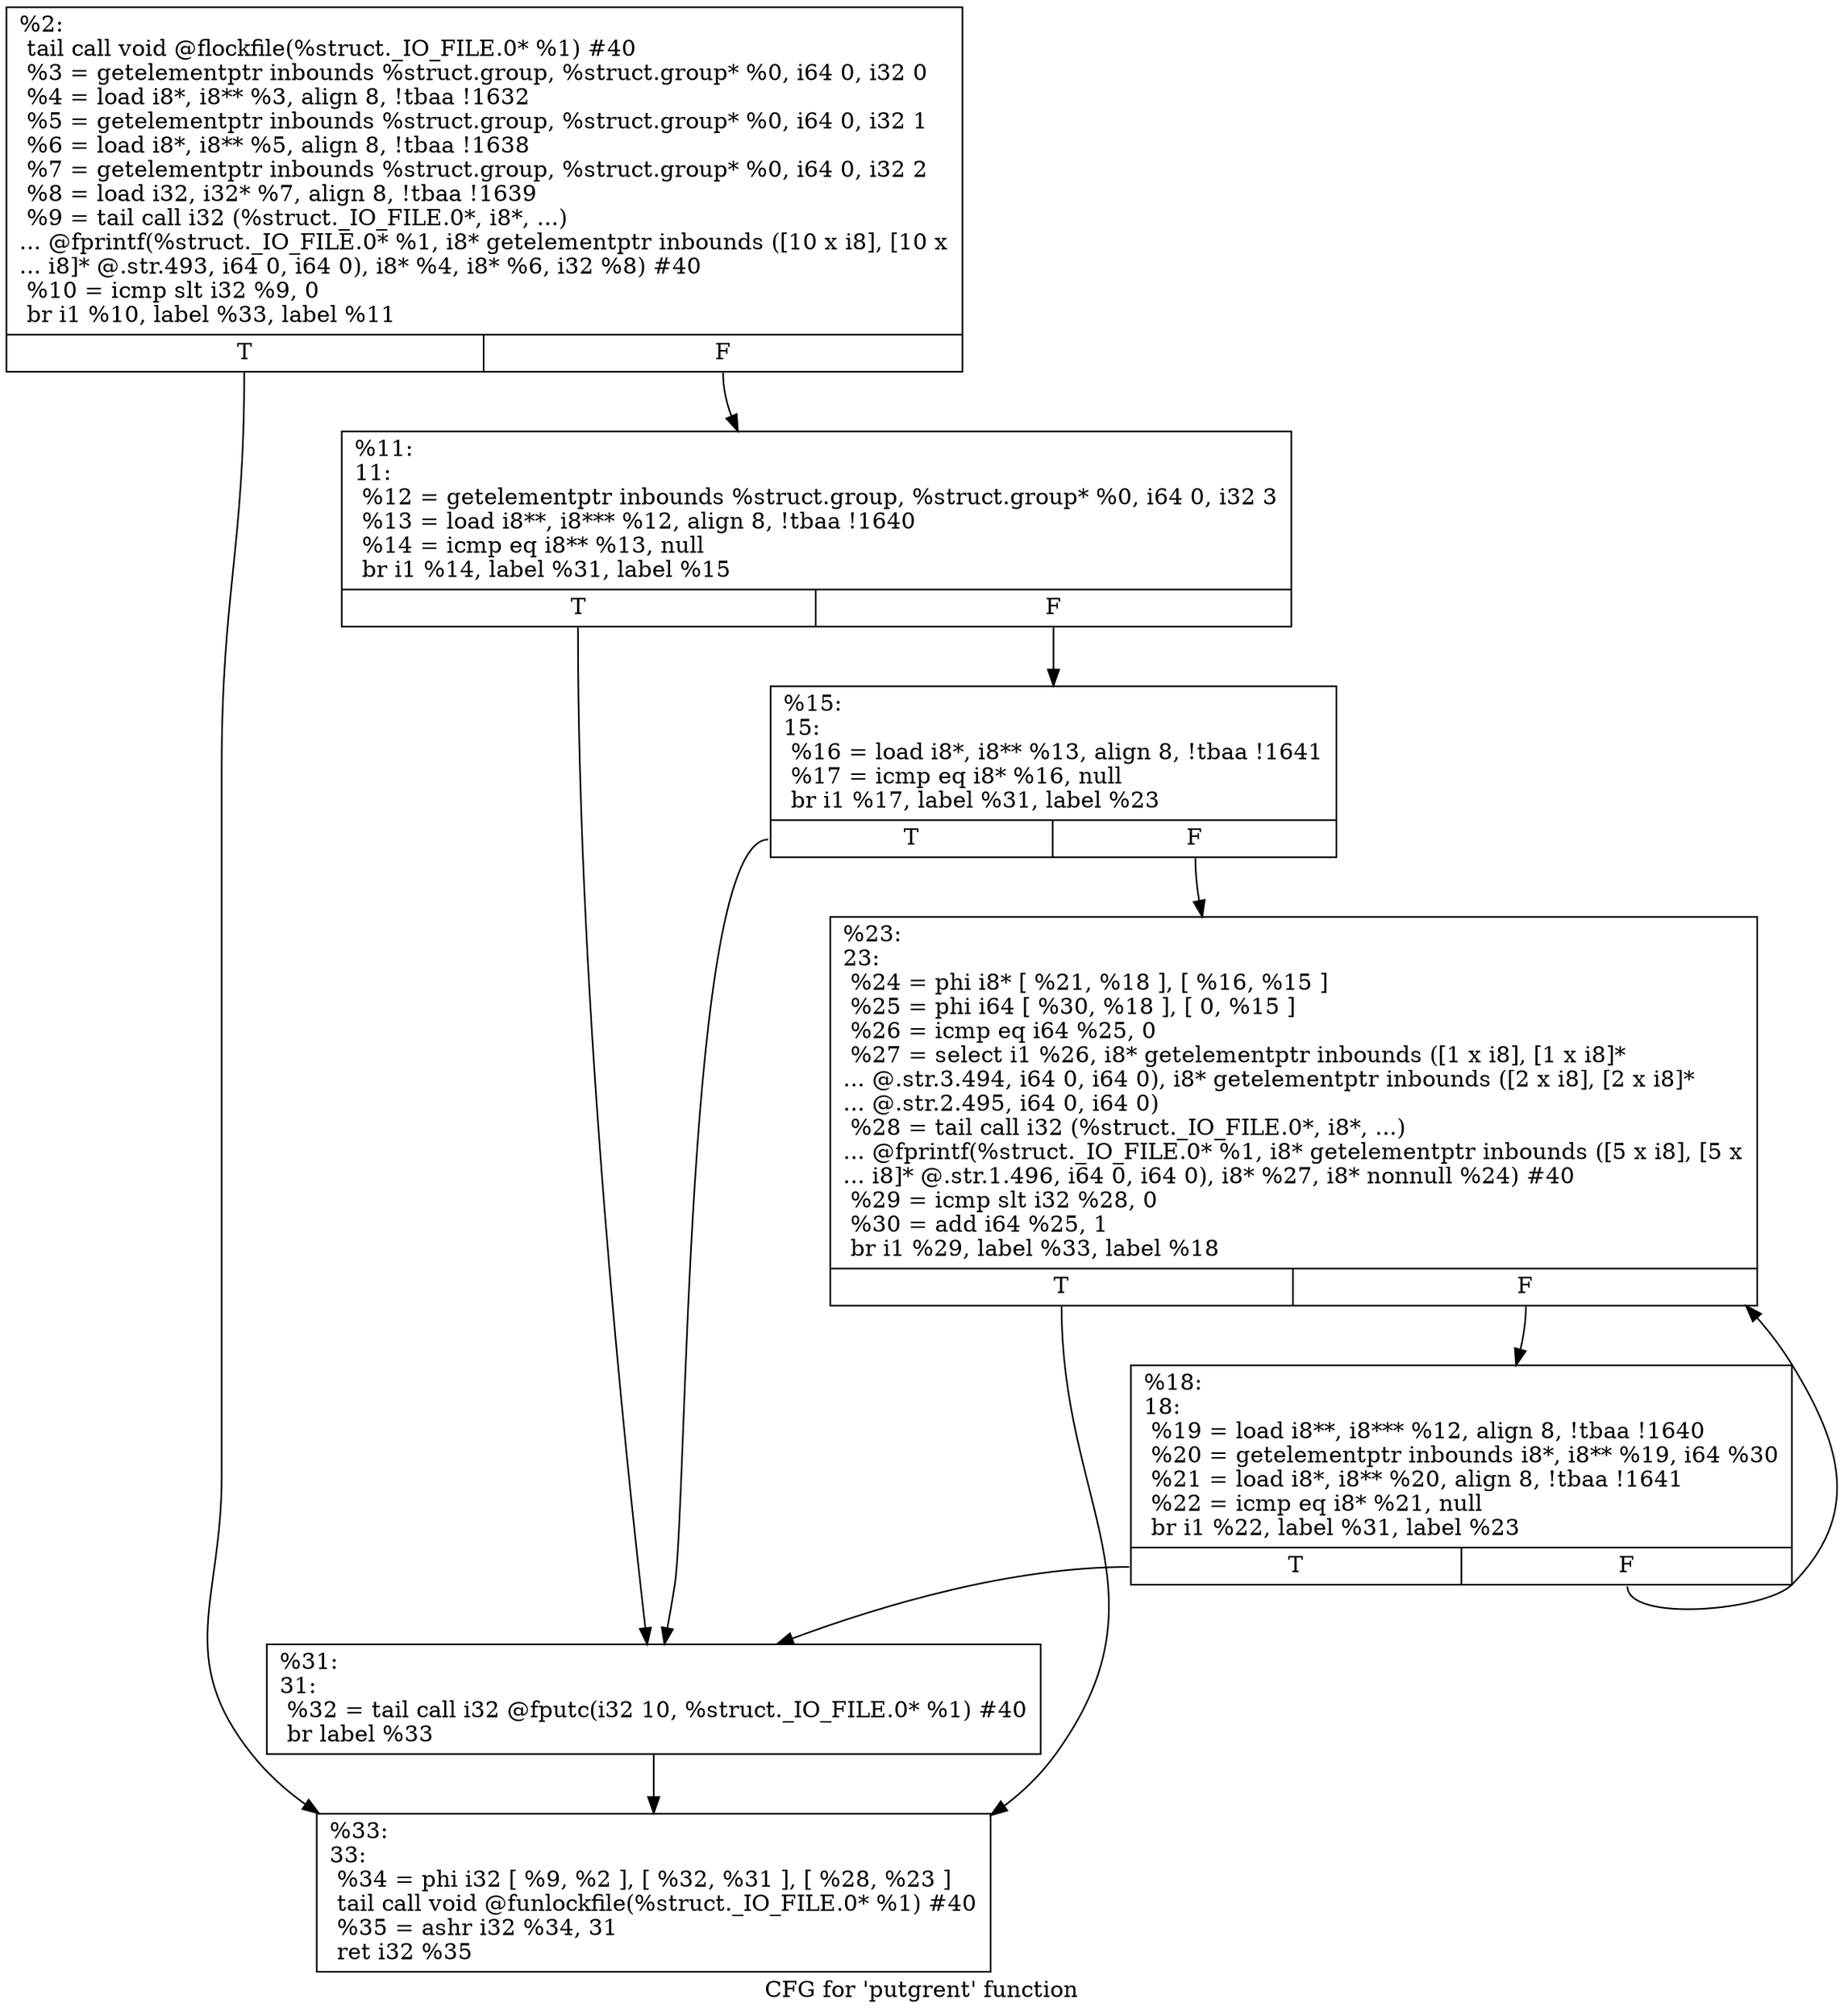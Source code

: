 digraph "CFG for 'putgrent' function" {
	label="CFG for 'putgrent' function";

	Node0x1daf4e0 [shape=record,label="{%2:\l  tail call void @flockfile(%struct._IO_FILE.0* %1) #40\l  %3 = getelementptr inbounds %struct.group, %struct.group* %0, i64 0, i32 0\l  %4 = load i8*, i8** %3, align 8, !tbaa !1632\l  %5 = getelementptr inbounds %struct.group, %struct.group* %0, i64 0, i32 1\l  %6 = load i8*, i8** %5, align 8, !tbaa !1638\l  %7 = getelementptr inbounds %struct.group, %struct.group* %0, i64 0, i32 2\l  %8 = load i32, i32* %7, align 8, !tbaa !1639\l  %9 = tail call i32 (%struct._IO_FILE.0*, i8*, ...)\l... @fprintf(%struct._IO_FILE.0* %1, i8* getelementptr inbounds ([10 x i8], [10 x\l... i8]* @.str.493, i64 0, i64 0), i8* %4, i8* %6, i32 %8) #40\l  %10 = icmp slt i32 %9, 0\l  br i1 %10, label %33, label %11\l|{<s0>T|<s1>F}}"];
	Node0x1daf4e0:s0 -> Node0x1daf760;
	Node0x1daf4e0:s1 -> Node0x1daf5d0;
	Node0x1daf5d0 [shape=record,label="{%11:\l11:                                               \l  %12 = getelementptr inbounds %struct.group, %struct.group* %0, i64 0, i32 3\l  %13 = load i8**, i8*** %12, align 8, !tbaa !1640\l  %14 = icmp eq i8** %13, null\l  br i1 %14, label %31, label %15\l|{<s0>T|<s1>F}}"];
	Node0x1daf5d0:s0 -> Node0x1daf710;
	Node0x1daf5d0:s1 -> Node0x1daf620;
	Node0x1daf620 [shape=record,label="{%15:\l15:                                               \l  %16 = load i8*, i8** %13, align 8, !tbaa !1641\l  %17 = icmp eq i8* %16, null\l  br i1 %17, label %31, label %23\l|{<s0>T|<s1>F}}"];
	Node0x1daf620:s0 -> Node0x1daf710;
	Node0x1daf620:s1 -> Node0x1daf6c0;
	Node0x1daf670 [shape=record,label="{%18:\l18:                                               \l  %19 = load i8**, i8*** %12, align 8, !tbaa !1640\l  %20 = getelementptr inbounds i8*, i8** %19, i64 %30\l  %21 = load i8*, i8** %20, align 8, !tbaa !1641\l  %22 = icmp eq i8* %21, null\l  br i1 %22, label %31, label %23\l|{<s0>T|<s1>F}}"];
	Node0x1daf670:s0 -> Node0x1daf710;
	Node0x1daf670:s1 -> Node0x1daf6c0;
	Node0x1daf6c0 [shape=record,label="{%23:\l23:                                               \l  %24 = phi i8* [ %21, %18 ], [ %16, %15 ]\l  %25 = phi i64 [ %30, %18 ], [ 0, %15 ]\l  %26 = icmp eq i64 %25, 0\l  %27 = select i1 %26, i8* getelementptr inbounds ([1 x i8], [1 x i8]*\l... @.str.3.494, i64 0, i64 0), i8* getelementptr inbounds ([2 x i8], [2 x i8]*\l... @.str.2.495, i64 0, i64 0)\l  %28 = tail call i32 (%struct._IO_FILE.0*, i8*, ...)\l... @fprintf(%struct._IO_FILE.0* %1, i8* getelementptr inbounds ([5 x i8], [5 x\l... i8]* @.str.1.496, i64 0, i64 0), i8* %27, i8* nonnull %24) #40\l  %29 = icmp slt i32 %28, 0\l  %30 = add i64 %25, 1\l  br i1 %29, label %33, label %18\l|{<s0>T|<s1>F}}"];
	Node0x1daf6c0:s0 -> Node0x1daf760;
	Node0x1daf6c0:s1 -> Node0x1daf670;
	Node0x1daf710 [shape=record,label="{%31:\l31:                                               \l  %32 = tail call i32 @fputc(i32 10, %struct._IO_FILE.0* %1) #40\l  br label %33\l}"];
	Node0x1daf710 -> Node0x1daf760;
	Node0x1daf760 [shape=record,label="{%33:\l33:                                               \l  %34 = phi i32 [ %9, %2 ], [ %32, %31 ], [ %28, %23 ]\l  tail call void @funlockfile(%struct._IO_FILE.0* %1) #40\l  %35 = ashr i32 %34, 31\l  ret i32 %35\l}"];
}

